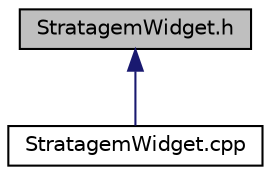 digraph "StratagemWidget.h"
{
 // LATEX_PDF_SIZE
  edge [fontname="Helvetica",fontsize="10",labelfontname="Helvetica",labelfontsize="10"];
  node [fontname="Helvetica",fontsize="10",shape=record];
  Node1 [label="StratagemWidget.h",height=0.2,width=0.4,color="black", fillcolor="grey75", style="filled", fontcolor="black",tooltip="Header file for the StratagemWidget class."];
  Node1 -> Node2 [dir="back",color="midnightblue",fontsize="10",style="solid",fontname="Helvetica"];
  Node2 [label="StratagemWidget.cpp",height=0.2,width=0.4,color="black", fillcolor="white", style="filled",URL="$StratagemWidget_8cpp.html",tooltip="Implementation file for the StratagemWidget class."];
}

